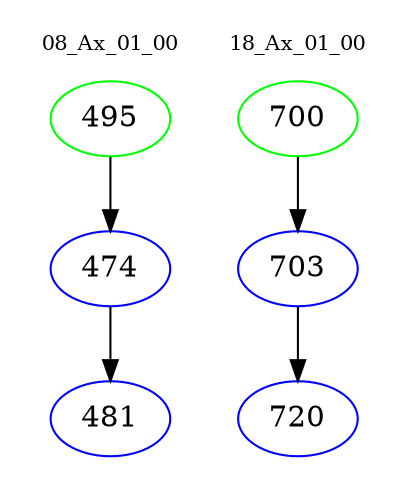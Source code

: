 digraph{
subgraph cluster_0 {
color = white
label = "08_Ax_01_00";
fontsize=10;
T0_495 [label="495", color="green"]
T0_495 -> T0_474 [color="black"]
T0_474 [label="474", color="blue"]
T0_474 -> T0_481 [color="black"]
T0_481 [label="481", color="blue"]
}
subgraph cluster_1 {
color = white
label = "18_Ax_01_00";
fontsize=10;
T1_700 [label="700", color="green"]
T1_700 -> T1_703 [color="black"]
T1_703 [label="703", color="blue"]
T1_703 -> T1_720 [color="black"]
T1_720 [label="720", color="blue"]
}
}
